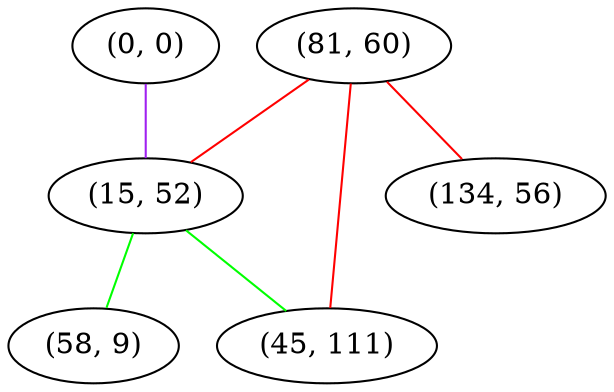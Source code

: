 graph "" {
"(0, 0)";
"(81, 60)";
"(15, 52)";
"(45, 111)";
"(58, 9)";
"(134, 56)";
"(0, 0)" -- "(15, 52)"  [color=purple, key=0, weight=4];
"(81, 60)" -- "(15, 52)"  [color=red, key=0, weight=1];
"(81, 60)" -- "(45, 111)"  [color=red, key=0, weight=1];
"(81, 60)" -- "(134, 56)"  [color=red, key=0, weight=1];
"(15, 52)" -- "(45, 111)"  [color=green, key=0, weight=2];
"(15, 52)" -- "(58, 9)"  [color=green, key=0, weight=2];
}

